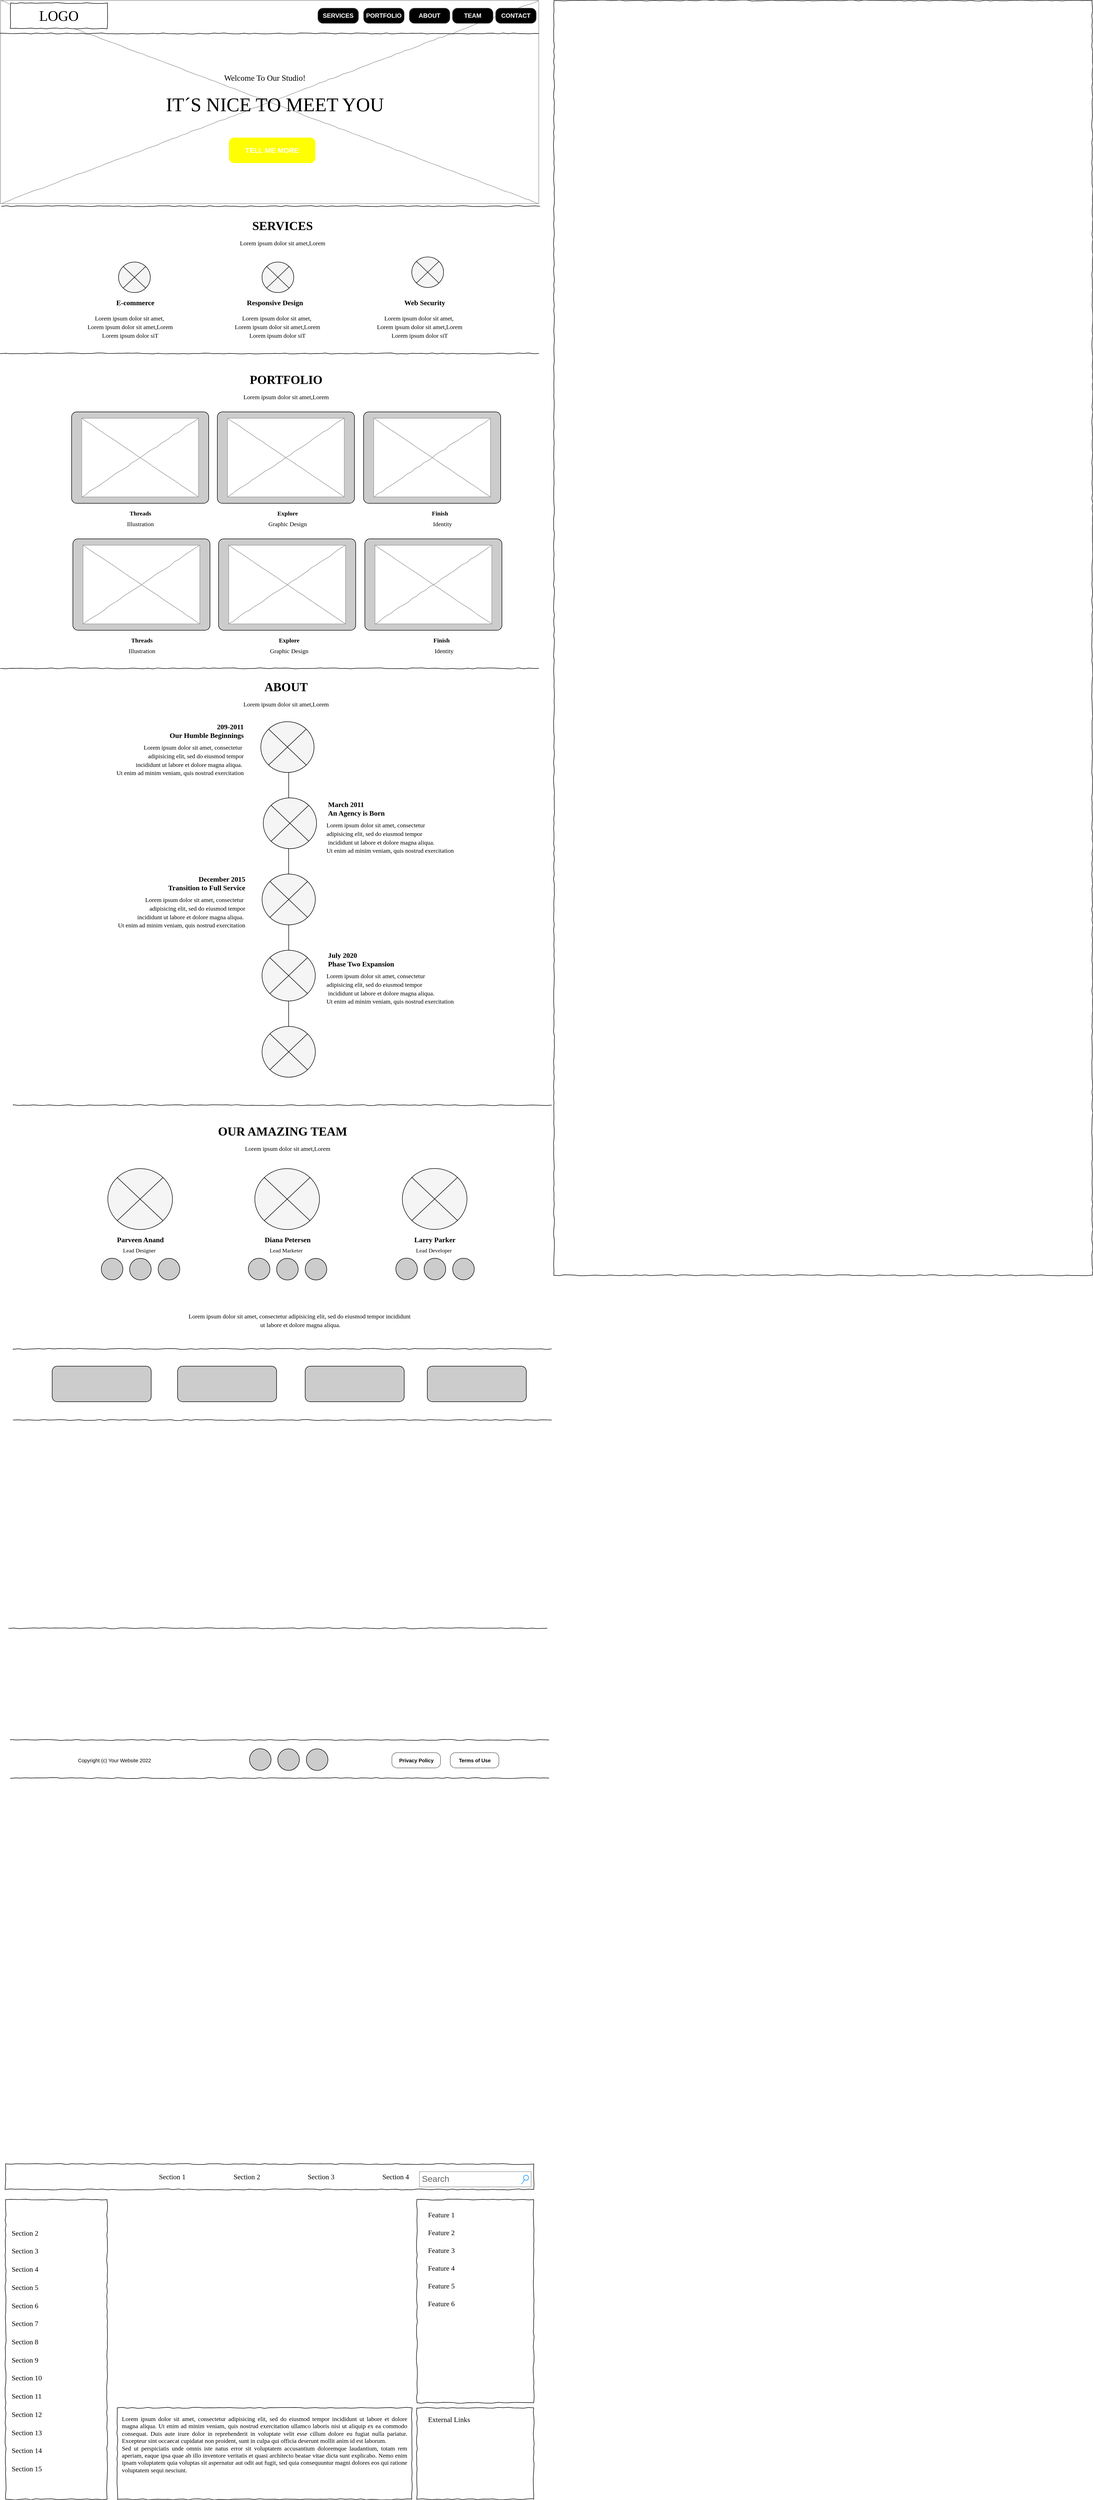 <mxfile version="20.5.1" type="github">
  <diagram name="Page-1" id="03018318-947c-dd8e-b7a3-06fadd420f32">
    <mxGraphModel dx="1422" dy="762" grid="1" gridSize="10" guides="1" tooltips="1" connect="1" arrows="1" fold="1" page="1" pageScale="1" pageWidth="1100" pageHeight="850" background="none" math="0" shadow="0">
      <root>
        <mxCell id="0" />
        <mxCell id="1" parent="0" />
        <mxCell id="GZVW_mrwKKOPV1Nri92c-111" value="" style="ellipse;whiteSpace=wrap;html=1;aspect=fixed;fillStyle=solid;strokeColor=#000000;strokeWidth=1;fontSize=11;fillColor=#CCCCCC;gradientColor=none;" vertex="1" parent="1">
          <mxGeometry x="508" y="2496.5" width="42.5" height="42.5" as="geometry" />
        </mxCell>
        <mxCell id="GZVW_mrwKKOPV1Nri92c-110" value="" style="ellipse;whiteSpace=wrap;html=1;aspect=fixed;fillStyle=solid;strokeColor=#000000;strokeWidth=1;fontSize=11;fillColor=#CCCCCC;gradientColor=none;" vertex="1" parent="1">
          <mxGeometry x="563.75" y="2496.75" width="42.5" height="42.5" as="geometry" />
        </mxCell>
        <mxCell id="GZVW_mrwKKOPV1Nri92c-109" value="" style="ellipse;whiteSpace=wrap;html=1;aspect=fixed;fillStyle=solid;strokeColor=#000000;strokeWidth=1;fontSize=11;fillColor=#CCCCCC;gradientColor=none;" vertex="1" parent="1">
          <mxGeometry x="620" y="2496.75" width="42.5" height="42.5" as="geometry" />
        </mxCell>
        <mxCell id="677b7b8949515195-1" value="" style="whiteSpace=wrap;html=1;rounded=0;shadow=0;labelBackgroundColor=none;strokeColor=#000000;strokeWidth=1;fillColor=none;fontFamily=Verdana;fontSize=7;fontColor=#000000;align=center;comic=1;" parent="1" vertex="1">
          <mxGeometry x="1110" y="20" width="1060" height="2510" as="geometry" />
        </mxCell>
        <mxCell id="GZVW_mrwKKOPV1Nri92c-58" value="" style="strokeWidth=1;shadow=0;dashed=0;align=center;html=1;shape=mxgraph.mockup.buttons.button;strokeColor=#000000;fontColor=#ffffff;mainText=;buttonStyle=round;fontSize=17;fontStyle=1;fillColor=#CCCCCC;whiteSpace=wrap;fillStyle=solid;" vertex="1" parent="1">
          <mxGeometry x="160" y="830" width="270" height="180" as="geometry" />
        </mxCell>
        <mxCell id="677b7b8949515195-16" value="" style="verticalLabelPosition=bottom;shadow=0;dashed=0;align=center;html=1;verticalAlign=top;strokeWidth=1;shape=mxgraph.mockup.graphics.simpleIcon;strokeColor=#999999;rounded=0;labelBackgroundColor=none;fontFamily=Verdana;fontSize=14;fontColor=#000000;comic=1;" parent="1" vertex="1">
          <mxGeometry x="20" y="20" width="1060" height="400" as="geometry" />
        </mxCell>
        <mxCell id="677b7b8949515195-2" value="LOGO" style="whiteSpace=wrap;html=1;rounded=0;shadow=0;labelBackgroundColor=none;strokeWidth=1;fontFamily=Verdana;fontSize=28;align=center;comic=1;" parent="1" vertex="1">
          <mxGeometry x="40" y="25" width="190" height="50" as="geometry" />
        </mxCell>
        <mxCell id="677b7b8949515195-3" value="Search" style="strokeWidth=1;shadow=0;dashed=0;align=center;html=1;shape=mxgraph.mockup.forms.searchBox;strokeColor=#999999;mainText=;strokeColor2=#008cff;fontColor=#666666;fontSize=17;align=left;spacingLeft=3;rounded=0;labelBackgroundColor=none;comic=1;" parent="1" vertex="1">
          <mxGeometry x="845" y="4295" width="220" height="30" as="geometry" />
        </mxCell>
        <mxCell id="677b7b8949515195-8" value="" style="whiteSpace=wrap;html=1;rounded=0;shadow=0;labelBackgroundColor=none;strokeWidth=1;fillColor=none;fontFamily=Verdana;fontSize=12;align=center;comic=1;" parent="1" vertex="1">
          <mxGeometry x="30" y="4350" width="200" height="590" as="geometry" />
        </mxCell>
        <mxCell id="677b7b8949515195-9" value="" style="line;strokeWidth=1;html=1;rounded=0;shadow=0;labelBackgroundColor=none;fillColor=none;fontFamily=Verdana;fontSize=14;fontColor=#000000;align=center;comic=1;" parent="1" vertex="1">
          <mxGeometry x="20" y="80" width="1060" height="10" as="geometry" />
        </mxCell>
        <mxCell id="677b7b8949515195-10" value="" style="whiteSpace=wrap;html=1;rounded=0;shadow=0;labelBackgroundColor=none;strokeWidth=1;fillColor=none;fontFamily=Verdana;fontSize=12;align=center;comic=1;" parent="1" vertex="1">
          <mxGeometry x="30" y="4280" width="1040" height="50" as="geometry" />
        </mxCell>
        <mxCell id="677b7b8949515195-11" value="Section 1" style="text;html=1;points=[];align=left;verticalAlign=top;spacingTop=-4;fontSize=14;fontFamily=Verdana" parent="1" vertex="1">
          <mxGeometry x="330" y="4295" width="60" height="20" as="geometry" />
        </mxCell>
        <mxCell id="677b7b8949515195-12" value="Section 2" style="text;html=1;points=[];align=left;verticalAlign=top;spacingTop=-4;fontSize=14;fontFamily=Verdana" parent="1" vertex="1">
          <mxGeometry x="477" y="4295" width="60" height="20" as="geometry" />
        </mxCell>
        <mxCell id="677b7b8949515195-13" value="Section 3" style="text;html=1;points=[];align=left;verticalAlign=top;spacingTop=-4;fontSize=14;fontFamily=Verdana" parent="1" vertex="1">
          <mxGeometry x="623" y="4295" width="60" height="20" as="geometry" />
        </mxCell>
        <mxCell id="677b7b8949515195-14" value="Section 4" style="text;html=1;points=[];align=left;verticalAlign=top;spacingTop=-4;fontSize=14;fontFamily=Verdana" parent="1" vertex="1">
          <mxGeometry x="770" y="4295" width="60" height="20" as="geometry" />
        </mxCell>
        <mxCell id="677b7b8949515195-15" value="&lt;div style=&quot;text-align: justify&quot;&gt;&lt;span&gt;Lorem ipsum dolor sit amet, consectetur adipisicing elit, sed do eiusmod tempor incididunt ut labore et dolore magna aliqua. Ut enim ad minim veniam, quis nostrud exercitation ullamco laboris nisi ut aliquip ex ea commodo consequat. Duis aute irure dolor in reprehenderit in voluptate velit esse cillum dolore eu fugiat nulla pariatur. Excepteur sint occaecat cupidatat non proident, sunt in culpa qui officia deserunt mollit anim id est laborum.&lt;/span&gt;&lt;/div&gt;&lt;div style=&quot;text-align: justify&quot;&gt;&lt;span&gt;Sed ut perspiciatis unde omnis iste natus error sit voluptatem accusantium doloremque laudantium, totam rem aperiam, eaque ipsa quae ab illo inventore veritatis et quasi architecto beatae vitae dicta sunt explicabo. Nemo enim ipsam voluptatem quia voluptas sit aspernatur aut odit aut fugit, sed quia consequuntur magni dolores eos qui ratione voluptatem sequi nesciunt.&amp;nbsp;&lt;/span&gt;&lt;/div&gt;" style="whiteSpace=wrap;html=1;rounded=0;shadow=0;labelBackgroundColor=none;strokeWidth=1;fillColor=none;fontFamily=Verdana;fontSize=12;align=center;verticalAlign=top;spacing=10;comic=1;" parent="1" vertex="1">
          <mxGeometry x="250" y="4760" width="580" height="180" as="geometry" />
        </mxCell>
        <mxCell id="677b7b8949515195-25" value="" style="whiteSpace=wrap;html=1;rounded=0;shadow=0;labelBackgroundColor=none;strokeWidth=1;fillColor=none;fontFamily=Verdana;fontSize=12;align=center;comic=1;" parent="1" vertex="1">
          <mxGeometry x="840" y="4350" width="230" height="400" as="geometry" />
        </mxCell>
        <mxCell id="677b7b8949515195-26" value="" style="whiteSpace=wrap;html=1;rounded=0;shadow=0;labelBackgroundColor=none;strokeWidth=1;fillColor=none;fontFamily=Verdana;fontSize=12;align=center;comic=1;" parent="1" vertex="1">
          <mxGeometry x="840" y="4760" width="230" height="180" as="geometry" />
        </mxCell>
        <mxCell id="677b7b8949515195-27" value="&lt;b&gt;&lt;font style=&quot;font-size: 24px;&quot;&gt;SERVICES&lt;/font&gt;&lt;/b&gt;" style="text;html=1;points=[];align=center;verticalAlign=top;spacingTop=-4;fontSize=14;fontFamily=Verdana" parent="1" vertex="1">
          <mxGeometry x="490" y="447" width="170" height="30" as="geometry" />
        </mxCell>
        <mxCell id="677b7b8949515195-28" value="Section 2" style="text;html=1;points=[];align=left;verticalAlign=top;spacingTop=-4;fontSize=14;fontFamily=Verdana" parent="1" vertex="1">
          <mxGeometry x="40" y="4406" width="170" height="20" as="geometry" />
        </mxCell>
        <mxCell id="677b7b8949515195-29" value="Section 3" style="text;html=1;points=[];align=left;verticalAlign=top;spacingTop=-4;fontSize=14;fontFamily=Verdana" parent="1" vertex="1">
          <mxGeometry x="40" y="4441" width="170" height="20" as="geometry" />
        </mxCell>
        <mxCell id="677b7b8949515195-30" value="Section 4" style="text;html=1;points=[];align=left;verticalAlign=top;spacingTop=-4;fontSize=14;fontFamily=Verdana" parent="1" vertex="1">
          <mxGeometry x="40" y="4477" width="170" height="20" as="geometry" />
        </mxCell>
        <mxCell id="677b7b8949515195-31" value="Section 7" style="text;html=1;points=[];align=left;verticalAlign=top;spacingTop=-4;fontSize=14;fontFamily=Verdana" parent="1" vertex="1">
          <mxGeometry x="40" y="4584" width="170" height="20" as="geometry" />
        </mxCell>
        <mxCell id="677b7b8949515195-32" value="Section 8" style="text;html=1;points=[];align=left;verticalAlign=top;spacingTop=-4;fontSize=14;fontFamily=Verdana" parent="1" vertex="1">
          <mxGeometry x="40" y="4620" width="170" height="20" as="geometry" />
        </mxCell>
        <mxCell id="677b7b8949515195-33" value="Section 9" style="text;html=1;points=[];align=left;verticalAlign=top;spacingTop=-4;fontSize=14;fontFamily=Verdana" parent="1" vertex="1">
          <mxGeometry x="40" y="4656" width="170" height="20" as="geometry" />
        </mxCell>
        <mxCell id="677b7b8949515195-34" value="Section 10" style="text;html=1;points=[];align=left;verticalAlign=top;spacingTop=-4;fontSize=14;fontFamily=Verdana" parent="1" vertex="1">
          <mxGeometry x="40" y="4691" width="170" height="20" as="geometry" />
        </mxCell>
        <mxCell id="677b7b8949515195-35" value="Section 11" style="text;html=1;points=[];align=left;verticalAlign=top;spacingTop=-4;fontSize=14;fontFamily=Verdana" parent="1" vertex="1">
          <mxGeometry x="40" y="4727" width="170" height="20" as="geometry" />
        </mxCell>
        <mxCell id="677b7b8949515195-36" value="Section 12" style="text;html=1;points=[];align=left;verticalAlign=top;spacingTop=-4;fontSize=14;fontFamily=Verdana" parent="1" vertex="1">
          <mxGeometry x="40" y="4763" width="170" height="20" as="geometry" />
        </mxCell>
        <mxCell id="677b7b8949515195-37" value="Section 13" style="text;html=1;points=[];align=left;verticalAlign=top;spacingTop=-4;fontSize=14;fontFamily=Verdana" parent="1" vertex="1">
          <mxGeometry x="40" y="4799" width="170" height="20" as="geometry" />
        </mxCell>
        <mxCell id="677b7b8949515195-38" value="Section 14" style="text;html=1;points=[];align=left;verticalAlign=top;spacingTop=-4;fontSize=14;fontFamily=Verdana" parent="1" vertex="1">
          <mxGeometry x="40" y="4834" width="170" height="20" as="geometry" />
        </mxCell>
        <mxCell id="677b7b8949515195-39" value="Section 5" style="text;html=1;points=[];align=left;verticalAlign=top;spacingTop=-4;fontSize=14;fontFamily=Verdana" parent="1" vertex="1">
          <mxGeometry x="40" y="4513" width="170" height="20" as="geometry" />
        </mxCell>
        <mxCell id="677b7b8949515195-40" value="Section 6" style="text;html=1;points=[];align=left;verticalAlign=top;spacingTop=-4;fontSize=14;fontFamily=Verdana" parent="1" vertex="1">
          <mxGeometry x="40" y="4549" width="170" height="20" as="geometry" />
        </mxCell>
        <mxCell id="677b7b8949515195-41" value="Section 15" style="text;html=1;points=[];align=left;verticalAlign=top;spacingTop=-4;fontSize=14;fontFamily=Verdana" parent="1" vertex="1">
          <mxGeometry x="40" y="4870" width="170" height="20" as="geometry" />
        </mxCell>
        <mxCell id="677b7b8949515195-42" value="External Links" style="text;html=1;points=[];align=left;verticalAlign=top;spacingTop=-4;fontSize=14;fontFamily=Verdana" parent="1" vertex="1">
          <mxGeometry x="860" y="4773" width="170" height="20" as="geometry" />
        </mxCell>
        <mxCell id="677b7b8949515195-44" value="Feature 1" style="text;html=1;points=[];align=left;verticalAlign=top;spacingTop=-4;fontSize=14;fontFamily=Verdana" parent="1" vertex="1">
          <mxGeometry x="860" y="4370" width="170" height="20" as="geometry" />
        </mxCell>
        <mxCell id="677b7b8949515195-45" value="Feature 2" style="text;html=1;points=[];align=left;verticalAlign=top;spacingTop=-4;fontSize=14;fontFamily=Verdana" parent="1" vertex="1">
          <mxGeometry x="860" y="4405" width="170" height="20" as="geometry" />
        </mxCell>
        <mxCell id="677b7b8949515195-46" value="Feature 3" style="text;html=1;points=[];align=left;verticalAlign=top;spacingTop=-4;fontSize=14;fontFamily=Verdana" parent="1" vertex="1">
          <mxGeometry x="860" y="4440" width="170" height="20" as="geometry" />
        </mxCell>
        <mxCell id="677b7b8949515195-47" value="Feature 4" style="text;html=1;points=[];align=left;verticalAlign=top;spacingTop=-4;fontSize=14;fontFamily=Verdana" parent="1" vertex="1">
          <mxGeometry x="860" y="4475" width="170" height="20" as="geometry" />
        </mxCell>
        <mxCell id="677b7b8949515195-48" value="Feature 5" style="text;html=1;points=[];align=left;verticalAlign=top;spacingTop=-4;fontSize=14;fontFamily=Verdana" parent="1" vertex="1">
          <mxGeometry x="860" y="4510" width="170" height="20" as="geometry" />
        </mxCell>
        <mxCell id="677b7b8949515195-49" value="Feature 6" style="text;html=1;points=[];align=left;verticalAlign=top;spacingTop=-4;fontSize=14;fontFamily=Verdana" parent="1" vertex="1">
          <mxGeometry x="860" y="4545" width="170" height="20" as="geometry" />
        </mxCell>
        <mxCell id="GZVW_mrwKKOPV1Nri92c-2" value="Welcome To Our Studio!" style="text;html=1;points=[];align=center;verticalAlign=top;spacingTop=-4;fontSize=16;fontFamily=Verdana" vertex="1" parent="1">
          <mxGeometry x="450" y="160" width="180" height="20" as="geometry" />
        </mxCell>
        <mxCell id="GZVW_mrwKKOPV1Nri92c-3" value="IT´S NICE TO MEET YOU" style="text;html=1;points=[];align=center;verticalAlign=top;spacingTop=-4;fontSize=38;fontFamily=Verdana" vertex="1" parent="1">
          <mxGeometry x="315" y="200" width="490" height="50" as="geometry" />
        </mxCell>
        <mxCell id="GZVW_mrwKKOPV1Nri92c-7" value="&lt;span style=&quot;font-size: 12px; text-align: justify;&quot;&gt;Lorem ipsum dolor sit amet,&lt;/span&gt;&lt;span style=&quot;font-size: 12px; text-align: justify;&quot;&gt;Lorem&lt;/span&gt;" style="text;html=1;points=[];align=center;verticalAlign=top;spacingTop=-4;fontSize=14;fontFamily=Verdana" vertex="1" parent="1">
          <mxGeometry x="460" y="487" width="230" height="20" as="geometry" />
        </mxCell>
        <mxCell id="GZVW_mrwKKOPV1Nri92c-8" value="&lt;span style=&quot;font-size: 12px; text-align: justify;&quot;&gt;Lorem ipsum dolor sit amet,&amp;nbsp;&lt;br&gt;&lt;/span&gt;&lt;span style=&quot;font-size: 12px; text-align: justify;&quot;&gt;Lorem ipsum dolor sit amet,&lt;/span&gt;&lt;span style=&quot;font-size: 12px; text-align: justify;&quot;&gt;Lorem&lt;br&gt;&lt;/span&gt;&lt;span style=&quot;font-size: 12px; text-align: justify;&quot;&gt;Lorem ipsum dolor siT&lt;/span&gt;" style="text;html=1;points=[];align=center;verticalAlign=top;spacingTop=-4;fontSize=14;fontFamily=Verdana" vertex="1" parent="1">
          <mxGeometry x="160" y="635" width="230" height="60" as="geometry" />
        </mxCell>
        <mxCell id="GZVW_mrwKKOPV1Nri92c-9" value="&lt;span style=&quot;font-size: 12px; text-align: justify;&quot;&gt;Lorem ipsum dolor sit amet,&amp;nbsp;&lt;br&gt;&lt;/span&gt;&lt;span style=&quot;font-size: 12px; text-align: justify;&quot;&gt;Lorem ipsum dolor sit amet,&lt;/span&gt;&lt;span style=&quot;font-size: 12px; text-align: justify;&quot;&gt;Lorem&lt;br&gt;&lt;/span&gt;&lt;span style=&quot;font-size: 12px; text-align: justify;&quot;&gt;Lorem ipsum dolor siT&lt;/span&gt;" style="text;html=1;points=[];align=center;verticalAlign=top;spacingTop=-4;fontSize=14;fontFamily=Verdana" vertex="1" parent="1">
          <mxGeometry x="450" y="635" width="230" height="60" as="geometry" />
        </mxCell>
        <mxCell id="GZVW_mrwKKOPV1Nri92c-10" value="&lt;span style=&quot;font-size: 12px; text-align: justify;&quot;&gt;Lorem ipsum dolor sit amet,&amp;nbsp;&lt;br&gt;&lt;/span&gt;&lt;span style=&quot;font-size: 12px; text-align: justify;&quot;&gt;Lorem ipsum dolor sit amet,&lt;/span&gt;&lt;span style=&quot;font-size: 12px; text-align: justify;&quot;&gt;Lorem&lt;br&gt;&lt;/span&gt;&lt;span style=&quot;font-size: 12px; text-align: justify;&quot;&gt;Lorem ipsum dolor siT&lt;/span&gt;" style="text;html=1;points=[];align=center;verticalAlign=top;spacingTop=-4;fontSize=14;fontFamily=Verdana" vertex="1" parent="1">
          <mxGeometry x="730" y="635" width="230" height="60" as="geometry" />
        </mxCell>
        <mxCell id="GZVW_mrwKKOPV1Nri92c-11" value="&lt;b&gt;E-commerce&lt;/b&gt;" style="text;html=1;points=[];align=center;verticalAlign=top;spacingTop=-4;fontSize=14;fontFamily=Verdana" vertex="1" parent="1">
          <mxGeometry x="200" y="605" width="170" height="20" as="geometry" />
        </mxCell>
        <mxCell id="GZVW_mrwKKOPV1Nri92c-12" value="&lt;b&gt;Responsive Design&lt;/b&gt;" style="text;html=1;points=[];align=center;verticalAlign=top;spacingTop=-4;fontSize=14;fontFamily=Verdana" vertex="1" parent="1">
          <mxGeometry x="475" y="605" width="170" height="20" as="geometry" />
        </mxCell>
        <mxCell id="GZVW_mrwKKOPV1Nri92c-13" value="&lt;b&gt;Web Security&lt;/b&gt;" style="text;html=1;points=[];align=center;verticalAlign=top;spacingTop=-4;fontSize=14;fontFamily=Verdana" vertex="1" parent="1">
          <mxGeometry x="770" y="605" width="170" height="20" as="geometry" />
        </mxCell>
        <mxCell id="GZVW_mrwKKOPV1Nri92c-18" value="&lt;b&gt;&lt;font style=&quot;font-size: 24px;&quot;&gt;PORTFOLIO&lt;/font&gt;&lt;/b&gt;" style="text;html=1;points=[];align=center;verticalAlign=top;spacingTop=-4;fontSize=14;fontFamily=Verdana" vertex="1" parent="1">
          <mxGeometry x="497" y="750" width="170" height="30" as="geometry" />
        </mxCell>
        <mxCell id="GZVW_mrwKKOPV1Nri92c-19" value="&lt;span style=&quot;font-size: 12px; text-align: justify;&quot;&gt;Lorem ipsum dolor sit amet,&lt;/span&gt;&lt;span style=&quot;font-size: 12px; text-align: justify;&quot;&gt;Lorem&lt;/span&gt;" style="text;html=1;points=[];align=center;verticalAlign=top;spacingTop=-4;fontSize=14;fontFamily=Verdana" vertex="1" parent="1">
          <mxGeometry x="467" y="790" width="230" height="20" as="geometry" />
        </mxCell>
        <mxCell id="GZVW_mrwKKOPV1Nri92c-21" value="" style="verticalLabelPosition=bottom;shadow=0;dashed=0;align=center;html=1;verticalAlign=top;strokeWidth=1;shape=mxgraph.mockup.graphics.simpleIcon;strokeColor=#999999;rounded=0;labelBackgroundColor=none;fontFamily=Verdana;fontSize=14;fontColor=#000000;comic=1;" vertex="1" parent="1">
          <mxGeometry x="180" y="842.5" width="230" height="155" as="geometry" />
        </mxCell>
        <mxCell id="GZVW_mrwKKOPV1Nri92c-26" value="&lt;b&gt;Threads&lt;/b&gt;" style="text;html=1;points=[];align=center;verticalAlign=top;spacingTop=-4;fontSize=12;fontFamily=Verdana" vertex="1" parent="1">
          <mxGeometry x="210" y="1020" width="170" height="20" as="geometry" />
        </mxCell>
        <mxCell id="GZVW_mrwKKOPV1Nri92c-27" value="&lt;div style=&quot;text-align: justify;&quot;&gt;&lt;span style=&quot;background-color: initial; font-size: 12px;&quot;&gt;Illustration&lt;/span&gt;&lt;/div&gt;" style="text;html=1;points=[];align=center;verticalAlign=top;spacingTop=-4;fontSize=14;fontFamily=Verdana" vertex="1" parent="1">
          <mxGeometry x="245" y="1040" width="100" height="20" as="geometry" />
        </mxCell>
        <mxCell id="GZVW_mrwKKOPV1Nri92c-28" value="&lt;b&gt;Explore&lt;/b&gt;" style="text;html=1;points=[];align=center;verticalAlign=top;spacingTop=-4;fontSize=12;fontFamily=Verdana" vertex="1" parent="1">
          <mxGeometry x="500" y="1020" width="170" height="20" as="geometry" />
        </mxCell>
        <mxCell id="GZVW_mrwKKOPV1Nri92c-29" value="&lt;div style=&quot;text-align: justify;&quot;&gt;&lt;span style=&quot;background-color: initial; font-size: 12px;&quot;&gt;Graphic Design&lt;/span&gt;&lt;/div&gt;" style="text;html=1;points=[];align=center;verticalAlign=top;spacingTop=-4;fontSize=14;fontFamily=Verdana" vertex="1" parent="1">
          <mxGeometry x="535" y="1040" width="100" height="20" as="geometry" />
        </mxCell>
        <mxCell id="GZVW_mrwKKOPV1Nri92c-30" value="&lt;b&gt;Finish&lt;/b&gt;" style="text;html=1;points=[];align=center;verticalAlign=top;spacingTop=-4;fontSize=12;fontFamily=Verdana" vertex="1" parent="1">
          <mxGeometry x="800" y="1020" width="170" height="20" as="geometry" />
        </mxCell>
        <mxCell id="GZVW_mrwKKOPV1Nri92c-31" value="&lt;div style=&quot;text-align: justify;&quot;&gt;&lt;span style=&quot;background-color: initial; font-size: 12px;&quot;&gt;Identity&lt;/span&gt;&lt;/div&gt;" style="text;html=1;points=[];align=center;verticalAlign=top;spacingTop=-4;fontSize=14;fontFamily=Verdana" vertex="1" parent="1">
          <mxGeometry x="840" y="1040" width="100" height="20" as="geometry" />
        </mxCell>
        <mxCell id="GZVW_mrwKKOPV1Nri92c-39" value="" style="shape=sumEllipse;perimeter=ellipsePerimeter;whiteSpace=wrap;html=1;backgroundOutline=1;fillStyle=solid;fontSize=12;fillColor=#F5F5F5;gradientColor=none;" vertex="1" parent="1">
          <mxGeometry x="535" y="535" width="62.5" height="60" as="geometry" />
        </mxCell>
        <mxCell id="GZVW_mrwKKOPV1Nri92c-40" value="" style="shape=sumEllipse;perimeter=ellipsePerimeter;whiteSpace=wrap;html=1;backgroundOutline=1;fillStyle=solid;fontSize=12;fillColor=#F5F5F5;gradientColor=none;" vertex="1" parent="1">
          <mxGeometry x="830" y="525" width="62.5" height="60" as="geometry" />
        </mxCell>
        <mxCell id="GZVW_mrwKKOPV1Nri92c-41" value="" style="shape=sumEllipse;perimeter=ellipsePerimeter;whiteSpace=wrap;html=1;backgroundOutline=1;fillStyle=solid;fontSize=12;fillColor=#F5F5F5;gradientColor=none;" vertex="1" parent="1">
          <mxGeometry x="252.5" y="535" width="62.5" height="60" as="geometry" />
        </mxCell>
        <mxCell id="GZVW_mrwKKOPV1Nri92c-49" value="SERVICES" style="strokeWidth=1;shadow=0;dashed=0;align=center;html=1;shape=mxgraph.mockup.buttons.button;strokeColor=#666666;fontColor=#ffffff;mainText=;buttonStyle=round;fontSize=12;fontStyle=1;fillColor=#000000;whiteSpace=wrap;fillStyle=solid;" vertex="1" parent="1">
          <mxGeometry x="645" y="35" width="80" height="30" as="geometry" />
        </mxCell>
        <mxCell id="GZVW_mrwKKOPV1Nri92c-50" value="PORTFOLIO" style="strokeWidth=1;shadow=0;dashed=0;align=center;html=1;shape=mxgraph.mockup.buttons.button;strokeColor=#666666;fontColor=#ffffff;mainText=;buttonStyle=round;fontSize=12;fontStyle=1;fillColor=#000000;whiteSpace=wrap;fillStyle=solid;" vertex="1" parent="1">
          <mxGeometry x="735" y="35" width="80" height="30" as="geometry" />
        </mxCell>
        <mxCell id="GZVW_mrwKKOPV1Nri92c-51" value="ABOUT&lt;span style=&quot;color: rgba(0, 0, 0, 0); font-family: monospace; font-size: 0px; font-weight: 400; text-align: start;&quot;&gt;%3CmxGraphModel%3E%3Croot%3E%3CmxCell%20id%3D%220%22%2F%3E%3CmxCell%20id%3D%221%22%20parent%3D%220%22%2F%3E%3CmxCell%20id%3D%222%22%20value%3D%22SERVICES%22%20style%3D%22strokeWidth%3D1%3Bshadow%3D0%3Bdashed%3D0%3Balign%3Dcenter%3Bhtml%3D1%3Bshape%3Dmxgraph.mockup.buttons.button%3BstrokeColor%3D%23666666%3BfontColor%3D%23ffffff%3BmainText%3D%3BbuttonStyle%3Dround%3BfontSize%3D12%3BfontStyle%3D1%3BfillColor%3D%23000000%3BwhiteSpace%3Dwrap%3BfillStyle%3Dsolid%3B%22%20vertex%3D%221%22%20parent%3D%221%22%3E%3CmxGeometry%20x%3D%22710%22%20y%3D%2290%22%20width%3D%2280%22%20height%3D%2230%22%20as%3D%22geometry%22%2F%3E%3C%2FmxCell%3E%3C%2Froot%3E%3C%2FmxGraphModel%3E&lt;/span&gt;" style="strokeWidth=1;shadow=0;dashed=0;align=center;html=1;shape=mxgraph.mockup.buttons.button;strokeColor=#666666;fontColor=#ffffff;mainText=;buttonStyle=round;fontSize=12;fontStyle=1;fillColor=#000000;whiteSpace=wrap;fillStyle=solid;" vertex="1" parent="1">
          <mxGeometry x="825" y="35" width="80" height="30" as="geometry" />
        </mxCell>
        <mxCell id="GZVW_mrwKKOPV1Nri92c-52" value="TEAM" style="strokeWidth=1;shadow=0;dashed=0;align=center;html=1;shape=mxgraph.mockup.buttons.button;strokeColor=#666666;fontColor=#ffffff;mainText=;buttonStyle=round;fontSize=12;fontStyle=1;fillColor=#000000;whiteSpace=wrap;fillStyle=solid;" vertex="1" parent="1">
          <mxGeometry x="910" y="35" width="80" height="30" as="geometry" />
        </mxCell>
        <mxCell id="GZVW_mrwKKOPV1Nri92c-53" value="CONTACT" style="strokeWidth=1;shadow=0;dashed=0;align=center;html=1;shape=mxgraph.mockup.buttons.button;strokeColor=#666666;fontColor=#ffffff;mainText=;buttonStyle=round;fontSize=12;fontStyle=1;fillColor=#000000;whiteSpace=wrap;fillStyle=solid;" vertex="1" parent="1">
          <mxGeometry x="995" y="35" width="80" height="30" as="geometry" />
        </mxCell>
        <mxCell id="GZVW_mrwKKOPV1Nri92c-54" value="TELL ME MORE" style="strokeWidth=1;shadow=0;dashed=0;align=center;html=1;shape=mxgraph.mockup.buttons.button;strokeColor=none;fontColor=#ffffff;mainText=;buttonStyle=round;fontSize=14;fontStyle=1;fillColor=#FFFF00;whiteSpace=wrap;fillStyle=solid;" vertex="1" parent="1">
          <mxGeometry x="470" y="290" width="170" height="50" as="geometry" />
        </mxCell>
        <mxCell id="GZVW_mrwKKOPV1Nri92c-60" value="" style="strokeWidth=1;shadow=0;dashed=0;align=center;html=1;shape=mxgraph.mockup.buttons.button;strokeColor=#000000;fontColor=#ffffff;mainText=;buttonStyle=round;fontSize=17;fontStyle=1;fillColor=#CCCCCC;whiteSpace=wrap;fillStyle=solid;" vertex="1" parent="1">
          <mxGeometry x="447" y="830" width="270" height="180" as="geometry" />
        </mxCell>
        <mxCell id="GZVW_mrwKKOPV1Nri92c-61" value="" style="verticalLabelPosition=bottom;shadow=0;dashed=0;align=center;html=1;verticalAlign=top;strokeWidth=1;shape=mxgraph.mockup.graphics.simpleIcon;strokeColor=#999999;rounded=0;labelBackgroundColor=none;fontFamily=Verdana;fontSize=14;fontColor=#000000;comic=1;" vertex="1" parent="1">
          <mxGeometry x="467" y="842.5" width="230" height="155" as="geometry" />
        </mxCell>
        <mxCell id="GZVW_mrwKKOPV1Nri92c-62" value="" style="strokeWidth=1;shadow=0;dashed=0;align=center;html=1;shape=mxgraph.mockup.buttons.button;strokeColor=#000000;fontColor=#ffffff;mainText=;buttonStyle=round;fontSize=17;fontStyle=1;fillColor=#CCCCCC;whiteSpace=wrap;fillStyle=solid;" vertex="1" parent="1">
          <mxGeometry x="735" y="830" width="270" height="180" as="geometry" />
        </mxCell>
        <mxCell id="GZVW_mrwKKOPV1Nri92c-63" value="" style="verticalLabelPosition=bottom;shadow=0;dashed=0;align=center;html=1;verticalAlign=top;strokeWidth=1;shape=mxgraph.mockup.graphics.simpleIcon;strokeColor=#999999;rounded=0;labelBackgroundColor=none;fontFamily=Verdana;fontSize=14;fontColor=#000000;comic=1;" vertex="1" parent="1">
          <mxGeometry x="755" y="842.5" width="230" height="155" as="geometry" />
        </mxCell>
        <mxCell id="GZVW_mrwKKOPV1Nri92c-64" value="" style="strokeWidth=1;shadow=0;dashed=0;align=center;html=1;shape=mxgraph.mockup.buttons.button;strokeColor=#000000;fontColor=#ffffff;mainText=;buttonStyle=round;fontSize=17;fontStyle=1;fillColor=#CCCCCC;whiteSpace=wrap;fillStyle=solid;" vertex="1" parent="1">
          <mxGeometry x="162.5" y="1080" width="270" height="180" as="geometry" />
        </mxCell>
        <mxCell id="GZVW_mrwKKOPV1Nri92c-65" value="" style="verticalLabelPosition=bottom;shadow=0;dashed=0;align=center;html=1;verticalAlign=top;strokeWidth=1;shape=mxgraph.mockup.graphics.simpleIcon;strokeColor=#999999;rounded=0;labelBackgroundColor=none;fontFamily=Verdana;fontSize=14;fontColor=#000000;comic=1;" vertex="1" parent="1">
          <mxGeometry x="182.5" y="1092.5" width="230" height="155" as="geometry" />
        </mxCell>
        <mxCell id="GZVW_mrwKKOPV1Nri92c-66" value="&lt;b&gt;Threads&lt;/b&gt;" style="text;html=1;points=[];align=center;verticalAlign=top;spacingTop=-4;fontSize=12;fontFamily=Verdana" vertex="1" parent="1">
          <mxGeometry x="212.5" y="1270" width="170" height="20" as="geometry" />
        </mxCell>
        <mxCell id="GZVW_mrwKKOPV1Nri92c-67" value="&lt;div style=&quot;text-align: justify;&quot;&gt;&lt;span style=&quot;background-color: initial; font-size: 12px;&quot;&gt;Illustration&lt;/span&gt;&lt;/div&gt;" style="text;html=1;points=[];align=center;verticalAlign=top;spacingTop=-4;fontSize=14;fontFamily=Verdana" vertex="1" parent="1">
          <mxGeometry x="247.5" y="1290" width="100" height="20" as="geometry" />
        </mxCell>
        <mxCell id="GZVW_mrwKKOPV1Nri92c-68" value="&lt;b&gt;Explore&lt;/b&gt;" style="text;html=1;points=[];align=center;verticalAlign=top;spacingTop=-4;fontSize=12;fontFamily=Verdana" vertex="1" parent="1">
          <mxGeometry x="502.5" y="1270" width="170" height="20" as="geometry" />
        </mxCell>
        <mxCell id="GZVW_mrwKKOPV1Nri92c-69" value="&lt;div style=&quot;text-align: justify;&quot;&gt;&lt;span style=&quot;background-color: initial; font-size: 12px;&quot;&gt;Graphic Design&lt;/span&gt;&lt;/div&gt;" style="text;html=1;points=[];align=center;verticalAlign=top;spacingTop=-4;fontSize=14;fontFamily=Verdana" vertex="1" parent="1">
          <mxGeometry x="537.5" y="1290" width="100" height="20" as="geometry" />
        </mxCell>
        <mxCell id="GZVW_mrwKKOPV1Nri92c-70" value="&lt;b&gt;Finish&lt;/b&gt;" style="text;html=1;points=[];align=center;verticalAlign=top;spacingTop=-4;fontSize=12;fontFamily=Verdana" vertex="1" parent="1">
          <mxGeometry x="802.5" y="1270" width="170" height="20" as="geometry" />
        </mxCell>
        <mxCell id="GZVW_mrwKKOPV1Nri92c-71" value="&lt;div style=&quot;text-align: justify;&quot;&gt;&lt;span style=&quot;background-color: initial; font-size: 12px;&quot;&gt;Identity&lt;/span&gt;&lt;/div&gt;" style="text;html=1;points=[];align=center;verticalAlign=top;spacingTop=-4;fontSize=14;fontFamily=Verdana" vertex="1" parent="1">
          <mxGeometry x="842.5" y="1290" width="100" height="20" as="geometry" />
        </mxCell>
        <mxCell id="GZVW_mrwKKOPV1Nri92c-72" value="" style="strokeWidth=1;shadow=0;dashed=0;align=center;html=1;shape=mxgraph.mockup.buttons.button;strokeColor=#000000;fontColor=#ffffff;mainText=;buttonStyle=round;fontSize=17;fontStyle=1;fillColor=#CCCCCC;whiteSpace=wrap;fillStyle=solid;" vertex="1" parent="1">
          <mxGeometry x="449.5" y="1080" width="270" height="180" as="geometry" />
        </mxCell>
        <mxCell id="GZVW_mrwKKOPV1Nri92c-73" value="" style="verticalLabelPosition=bottom;shadow=0;dashed=0;align=center;html=1;verticalAlign=top;strokeWidth=1;shape=mxgraph.mockup.graphics.simpleIcon;strokeColor=#999999;rounded=0;labelBackgroundColor=none;fontFamily=Verdana;fontSize=14;fontColor=#000000;comic=1;" vertex="1" parent="1">
          <mxGeometry x="469.5" y="1092.5" width="230" height="155" as="geometry" />
        </mxCell>
        <mxCell id="GZVW_mrwKKOPV1Nri92c-74" value="" style="strokeWidth=1;shadow=0;dashed=0;align=center;html=1;shape=mxgraph.mockup.buttons.button;strokeColor=#000000;fontColor=#ffffff;mainText=;buttonStyle=round;fontSize=17;fontStyle=1;fillColor=#CCCCCC;whiteSpace=wrap;fillStyle=solid;" vertex="1" parent="1">
          <mxGeometry x="737.5" y="1080" width="270" height="180" as="geometry" />
        </mxCell>
        <mxCell id="GZVW_mrwKKOPV1Nri92c-75" value="" style="verticalLabelPosition=bottom;shadow=0;dashed=0;align=center;html=1;verticalAlign=top;strokeWidth=1;shape=mxgraph.mockup.graphics.simpleIcon;strokeColor=#999999;rounded=0;labelBackgroundColor=none;fontFamily=Verdana;fontSize=14;fontColor=#000000;comic=1;" vertex="1" parent="1">
          <mxGeometry x="757.5" y="1092.5" width="230" height="155" as="geometry" />
        </mxCell>
        <mxCell id="GZVW_mrwKKOPV1Nri92c-76" value="" style="line;strokeWidth=1;html=1;rounded=0;shadow=0;labelBackgroundColor=none;fillColor=none;fontFamily=Verdana;fontSize=14;fontColor=#000000;align=center;comic=1;" vertex="1" parent="1">
          <mxGeometry x="20" y="710" width="1060" height="10" as="geometry" />
        </mxCell>
        <mxCell id="GZVW_mrwKKOPV1Nri92c-77" value="" style="line;strokeWidth=1;html=1;rounded=0;shadow=0;labelBackgroundColor=none;fillColor=none;fontFamily=Verdana;fontSize=14;fontColor=#000000;align=center;comic=1;" vertex="1" parent="1">
          <mxGeometry x="20" y="1330" width="1060" height="10" as="geometry" />
        </mxCell>
        <mxCell id="GZVW_mrwKKOPV1Nri92c-78" value="&lt;b&gt;&lt;font style=&quot;font-size: 24px;&quot;&gt;ABOUT&lt;/font&gt;&lt;/b&gt;" style="text;html=1;points=[];align=center;verticalAlign=top;spacingTop=-4;fontSize=14;fontFamily=Verdana" vertex="1" parent="1">
          <mxGeometry x="497" y="1355" width="170" height="30" as="geometry" />
        </mxCell>
        <mxCell id="GZVW_mrwKKOPV1Nri92c-79" value="&lt;span style=&quot;font-size: 12px; text-align: justify;&quot;&gt;Lorem ipsum dolor sit amet,&lt;/span&gt;&lt;span style=&quot;font-size: 12px; text-align: justify;&quot;&gt;Lorem&lt;/span&gt;" style="text;html=1;points=[];align=center;verticalAlign=top;spacingTop=-4;fontSize=14;fontFamily=Verdana" vertex="1" parent="1">
          <mxGeometry x="467" y="1395" width="230" height="20" as="geometry" />
        </mxCell>
        <mxCell id="GZVW_mrwKKOPV1Nri92c-80" value="&lt;b style=&quot;font-size: 14px;&quot;&gt;209-2011&lt;br style=&quot;font-size: 14px;&quot;&gt;Our Humble Beginnings&lt;br style=&quot;font-size: 14px;&quot;&gt;&lt;/b&gt;" style="text;html=1;points=[];align=right;verticalAlign=top;spacingTop=-4;fontSize=14;fontFamily=Verdana" vertex="1" parent="1">
          <mxGeometry x="297.5" y="1440" width="202.5" height="40" as="geometry" />
        </mxCell>
        <mxCell id="GZVW_mrwKKOPV1Nri92c-81" value="&lt;div style=&quot;&quot;&gt;&lt;span style=&quot;font-size: 12px; text-align: justify;&quot;&gt;Lorem ipsum dolor sit amet, consectetur&amp;nbsp;&lt;/span&gt;&lt;/div&gt;&lt;div style=&quot;&quot;&gt;&lt;span style=&quot;font-size: 12px; text-align: justify;&quot;&gt;adipisicing elit,&amp;nbsp;&lt;/span&gt;&lt;span style=&quot;font-size: 12px; text-align: justify; background-color: initial;&quot;&gt;sed do eiusmod tempor&lt;/span&gt;&lt;/div&gt;&lt;div style=&quot;&quot;&gt;&lt;span style=&quot;font-size: 12px; text-align: justify;&quot;&gt;&amp;nbsp;incididunt ut labore et dolore magna aliqua.&amp;nbsp;&lt;/span&gt;&lt;/div&gt;&lt;div style=&quot;&quot;&gt;&lt;span style=&quot;font-size: 12px; text-align: justify;&quot;&gt;Ut enim ad minim veniam, quis nostrud exercitation&lt;/span&gt;&lt;br&gt;&lt;/div&gt;" style="text;html=1;points=[];align=right;verticalAlign=top;spacingTop=-4;fontSize=14;fontFamily=Verdana" vertex="1" parent="1">
          <mxGeometry x="180" y="1480" width="320" height="67" as="geometry" />
        </mxCell>
        <mxCell id="GZVW_mrwKKOPV1Nri92c-82" value="" style="shape=sumEllipse;perimeter=ellipsePerimeter;whiteSpace=wrap;html=1;backgroundOutline=1;fillStyle=solid;fontSize=12;fillColor=#F5F5F5;gradientColor=none;" vertex="1" parent="1">
          <mxGeometry x="532.63" y="1440" width="104.87" height="100" as="geometry" />
        </mxCell>
        <mxCell id="GZVW_mrwKKOPV1Nri92c-83" value="&lt;b style=&quot;font-size: 14px;&quot;&gt;December 2015&lt;br style=&quot;font-size: 14px;&quot;&gt;Transition to Full Service&lt;br style=&quot;font-size: 14px;&quot;&gt;&lt;/b&gt;" style="text;html=1;points=[];align=right;verticalAlign=top;spacingTop=-4;fontSize=14;fontFamily=Verdana" vertex="1" parent="1">
          <mxGeometry x="300" y="1740" width="202.5" height="40" as="geometry" />
        </mxCell>
        <mxCell id="GZVW_mrwKKOPV1Nri92c-84" value="&lt;div style=&quot;&quot;&gt;&lt;span style=&quot;font-size: 12px; text-align: justify;&quot;&gt;Lorem ipsum dolor sit amet, consectetur&amp;nbsp;&lt;/span&gt;&lt;/div&gt;&lt;div style=&quot;&quot;&gt;&lt;span style=&quot;font-size: 12px; text-align: justify;&quot;&gt;adipisicing elit,&amp;nbsp;&lt;/span&gt;&lt;span style=&quot;font-size: 12px; text-align: justify; background-color: initial;&quot;&gt;sed do eiusmod tempor&lt;/span&gt;&lt;/div&gt;&lt;div style=&quot;&quot;&gt;&lt;span style=&quot;font-size: 12px; text-align: justify;&quot;&gt;&amp;nbsp;incididunt ut labore et dolore magna aliqua.&amp;nbsp;&lt;/span&gt;&lt;/div&gt;&lt;div style=&quot;&quot;&gt;&lt;span style=&quot;font-size: 12px; text-align: justify;&quot;&gt;Ut enim ad minim veniam, quis nostrud exercitation&lt;/span&gt;&lt;br&gt;&lt;/div&gt;" style="text;html=1;points=[];align=right;verticalAlign=top;spacingTop=-4;fontSize=14;fontFamily=Verdana" vertex="1" parent="1">
          <mxGeometry x="182.5" y="1780" width="320" height="67" as="geometry" />
        </mxCell>
        <mxCell id="GZVW_mrwKKOPV1Nri92c-85" value="" style="shape=sumEllipse;perimeter=ellipsePerimeter;whiteSpace=wrap;html=1;backgroundOutline=1;fillStyle=solid;fontSize=12;fillColor=#F5F5F5;gradientColor=none;" vertex="1" parent="1">
          <mxGeometry x="535.13" y="1740" width="104.87" height="100" as="geometry" />
        </mxCell>
        <mxCell id="GZVW_mrwKKOPV1Nri92c-86" value="&lt;b style=&quot;font-size: 14px;&quot;&gt;March 2011&lt;br style=&quot;font-size: 14px;&quot;&gt;An Agency is Born&lt;br style=&quot;font-size: 14px;&quot;&gt;&lt;/b&gt;" style="text;html=1;points=[];align=left;verticalAlign=top;spacingTop=-4;fontSize=14;fontFamily=Verdana" vertex="1" parent="1">
          <mxGeometry x="662.5" y="1593" width="202.5" height="40" as="geometry" />
        </mxCell>
        <mxCell id="GZVW_mrwKKOPV1Nri92c-87" value="&lt;div style=&quot;&quot;&gt;&lt;span style=&quot;font-size: 12px;&quot;&gt;Lorem ipsum dolor sit amet, consectetur&amp;nbsp;&lt;/span&gt;&lt;/div&gt;&lt;div style=&quot;&quot;&gt;&lt;span style=&quot;font-size: 12px;&quot;&gt;adipisicing elit,&amp;nbsp;&lt;/span&gt;&lt;span style=&quot;font-size: 12px; background-color: initial;&quot;&gt;sed do eiusmod tempor&lt;/span&gt;&lt;/div&gt;&lt;div style=&quot;&quot;&gt;&lt;span style=&quot;font-size: 12px;&quot;&gt;&amp;nbsp;incididunt ut labore et dolore magna aliqua.&amp;nbsp;&lt;/span&gt;&lt;/div&gt;&lt;div style=&quot;&quot;&gt;&lt;span style=&quot;font-size: 12px;&quot;&gt;Ut enim ad minim veniam, quis nostrud exercitation&lt;/span&gt;&lt;br&gt;&lt;/div&gt;" style="text;html=1;points=[];align=left;verticalAlign=top;spacingTop=-4;fontSize=14;fontFamily=Verdana" vertex="1" parent="1">
          <mxGeometry x="660" y="1633" width="320" height="67" as="geometry" />
        </mxCell>
        <mxCell id="GZVW_mrwKKOPV1Nri92c-88" value="" style="shape=sumEllipse;perimeter=ellipsePerimeter;whiteSpace=wrap;html=1;backgroundOutline=1;fillStyle=solid;fontSize=12;fillColor=#F5F5F5;gradientColor=none;" vertex="1" parent="1">
          <mxGeometry x="537.5" y="1590" width="104.87" height="100" as="geometry" />
        </mxCell>
        <mxCell id="GZVW_mrwKKOPV1Nri92c-89" value="&lt;b style=&quot;font-size: 14px;&quot;&gt;July 2020&lt;br style=&quot;font-size: 14px;&quot;&gt;Phase Two Expansion&lt;br style=&quot;font-size: 14px;&quot;&gt;&lt;/b&gt;" style="text;html=1;points=[];align=left;verticalAlign=top;spacingTop=-4;fontSize=14;fontFamily=Verdana" vertex="1" parent="1">
          <mxGeometry x="662.5" y="1890" width="202.5" height="40" as="geometry" />
        </mxCell>
        <mxCell id="GZVW_mrwKKOPV1Nri92c-90" value="&lt;div style=&quot;&quot;&gt;&lt;span style=&quot;font-size: 12px;&quot;&gt;Lorem ipsum dolor sit amet, consectetur&amp;nbsp;&lt;/span&gt;&lt;/div&gt;&lt;div style=&quot;&quot;&gt;&lt;span style=&quot;font-size: 12px;&quot;&gt;adipisicing elit,&amp;nbsp;&lt;/span&gt;&lt;span style=&quot;font-size: 12px; background-color: initial;&quot;&gt;sed do eiusmod tempor&lt;/span&gt;&lt;/div&gt;&lt;div style=&quot;&quot;&gt;&lt;span style=&quot;font-size: 12px;&quot;&gt;&amp;nbsp;incididunt ut labore et dolore magna aliqua.&amp;nbsp;&lt;/span&gt;&lt;/div&gt;&lt;div style=&quot;&quot;&gt;&lt;span style=&quot;font-size: 12px;&quot;&gt;Ut enim ad minim veniam, quis nostrud exercitation&lt;/span&gt;&lt;br&gt;&lt;/div&gt;" style="text;html=1;points=[];align=left;verticalAlign=top;spacingTop=-4;fontSize=14;fontFamily=Verdana" vertex="1" parent="1">
          <mxGeometry x="660" y="1930" width="320" height="67" as="geometry" />
        </mxCell>
        <mxCell id="GZVW_mrwKKOPV1Nri92c-91" value="" style="shape=sumEllipse;perimeter=ellipsePerimeter;whiteSpace=wrap;html=1;backgroundOutline=1;fillStyle=solid;fontSize=12;fillColor=#F5F5F5;gradientColor=none;" vertex="1" parent="1">
          <mxGeometry x="535" y="1890" width="104.87" height="100" as="geometry" />
        </mxCell>
        <mxCell id="GZVW_mrwKKOPV1Nri92c-92" value="" style="shape=sumEllipse;perimeter=ellipsePerimeter;whiteSpace=wrap;html=1;backgroundOutline=1;fillStyle=solid;fontSize=12;fillColor=#F5F5F5;gradientColor=none;" vertex="1" parent="1">
          <mxGeometry x="535.13" y="2040" width="104.87" height="100" as="geometry" />
        </mxCell>
        <mxCell id="GZVW_mrwKKOPV1Nri92c-93" value="" style="line;strokeWidth=1;direction=south;html=1;fillStyle=solid;strokeColor=#000000;fontSize=14;fillColor=#CCCCCC;gradientColor=none;" vertex="1" parent="1">
          <mxGeometry x="582.57" y="1540" width="10" height="50" as="geometry" />
        </mxCell>
        <mxCell id="GZVW_mrwKKOPV1Nri92c-96" value="" style="line;strokeWidth=1;direction=south;html=1;fillStyle=solid;strokeColor=#000000;fontSize=14;fillColor=#CCCCCC;gradientColor=none;" vertex="1" parent="1">
          <mxGeometry x="582.43" y="1690" width="10" height="50" as="geometry" />
        </mxCell>
        <mxCell id="GZVW_mrwKKOPV1Nri92c-97" value="" style="line;strokeWidth=1;direction=south;html=1;fillStyle=solid;strokeColor=#000000;fontSize=14;fillColor=#CCCCCC;gradientColor=none;" vertex="1" parent="1">
          <mxGeometry x="582.57" y="1840" width="10" height="50" as="geometry" />
        </mxCell>
        <mxCell id="GZVW_mrwKKOPV1Nri92c-98" value="" style="line;strokeWidth=1;direction=south;html=1;fillStyle=solid;strokeColor=#000000;fontSize=14;fillColor=#CCCCCC;gradientColor=none;" vertex="1" parent="1">
          <mxGeometry x="582.43" y="1990" width="10" height="50" as="geometry" />
        </mxCell>
        <mxCell id="GZVW_mrwKKOPV1Nri92c-99" value="" style="line;strokeWidth=1;html=1;rounded=0;shadow=0;labelBackgroundColor=none;fillColor=none;fontFamily=Verdana;fontSize=14;fontColor=#000000;align=center;comic=1;" vertex="1" parent="1">
          <mxGeometry x="45" y="2190" width="1060" height="10" as="geometry" />
        </mxCell>
        <mxCell id="GZVW_mrwKKOPV1Nri92c-100" value="&lt;b&gt;&lt;font style=&quot;font-size: 24px;&quot;&gt;OUR AMAZING TEAM&lt;/font&gt;&lt;/b&gt;" style="text;html=1;points=[];align=center;verticalAlign=top;spacingTop=-4;fontSize=14;fontFamily=Verdana" vertex="1" parent="1">
          <mxGeometry x="430" y="2230" width="290.5" height="30" as="geometry" />
        </mxCell>
        <mxCell id="GZVW_mrwKKOPV1Nri92c-101" value="&lt;span style=&quot;font-size: 12px; text-align: justify;&quot;&gt;Lorem ipsum dolor sit amet,&lt;/span&gt;&lt;span style=&quot;font-size: 12px; text-align: justify;&quot;&gt;Lorem&lt;/span&gt;" style="text;html=1;points=[];align=center;verticalAlign=top;spacingTop=-4;fontSize=14;fontFamily=Verdana" vertex="1" parent="1">
          <mxGeometry x="469.5" y="2270" width="230" height="20" as="geometry" />
        </mxCell>
        <mxCell id="GZVW_mrwKKOPV1Nri92c-102" value="" style="shape=sumEllipse;perimeter=ellipsePerimeter;whiteSpace=wrap;html=1;backgroundOutline=1;fillStyle=solid;fontSize=12;fillColor=#F5F5F5;gradientColor=none;" vertex="1" parent="1">
          <mxGeometry x="520.82" y="2320" width="127.37" height="120" as="geometry" />
        </mxCell>
        <mxCell id="GZVW_mrwKKOPV1Nri92c-103" value="&lt;b style=&quot;font-size: 14px;&quot;&gt;Diana Petersen&lt;/b&gt;" style="text;html=1;points=[];align=center;verticalAlign=top;spacingTop=-4;fontSize=14;fontFamily=Verdana" vertex="1" parent="1">
          <mxGeometry x="499.5" y="2450" width="170" height="20" as="geometry" />
        </mxCell>
        <mxCell id="GZVW_mrwKKOPV1Nri92c-104" value="&lt;div style=&quot;text-align: justify; font-size: 11px;&quot;&gt;&lt;span style=&quot;background-color: initial; font-size: 11px;&quot;&gt;Lead Marketer&lt;/span&gt;&lt;/div&gt;" style="text;html=1;points=[];align=center;verticalAlign=top;spacingTop=-4;fontSize=11;fontFamily=Verdana" vertex="1" parent="1">
          <mxGeometry x="532" y="2472" width="100" height="20" as="geometry" />
        </mxCell>
        <mxCell id="GZVW_mrwKKOPV1Nri92c-105" value="" style="shape=image;html=1;verticalAlign=top;verticalLabelPosition=bottom;labelBackgroundColor=#ffffff;imageAspect=0;aspect=fixed;image=https://cdn1.iconfinder.com/data/icons/social-media-circle-7/512/Circled_Twitter_svg-128.png;fillStyle=solid;strokeColor=#000000;strokeWidth=1;fontSize=11;fillColor=#CCCCCC;gradientColor=none;" vertex="1" parent="1">
          <mxGeometry x="514.25" y="2501.5" width="30" height="30" as="geometry" />
        </mxCell>
        <mxCell id="GZVW_mrwKKOPV1Nri92c-106" value="" style="shape=image;html=1;verticalAlign=top;verticalLabelPosition=bottom;labelBackgroundColor=#ffffff;imageAspect=0;aspect=fixed;image=https://cdn3.iconfinder.com/data/icons/picons-social/57/46-facebook-128.png;fillStyle=solid;strokeColor=#000000;strokeWidth=1;fontSize=11;fillColor=#CCCCCC;gradientColor=none;" vertex="1" parent="1">
          <mxGeometry x="570" y="2501" width="34" height="34" as="geometry" />
        </mxCell>
        <mxCell id="GZVW_mrwKKOPV1Nri92c-107" value="" style="shape=image;html=1;verticalAlign=top;verticalLabelPosition=bottom;labelBackgroundColor=#ffffff;imageAspect=0;aspect=fixed;image=https://cdn4.iconfinder.com/data/icons/picons-social/57/38-instagram-3-128.png;fillStyle=solid;strokeColor=#000000;strokeWidth=1;fontSize=11;fillColor=#CCCCCC;gradientColor=none;" vertex="1" parent="1">
          <mxGeometry x="625.19" y="2501.25" width="33" height="33" as="geometry" />
        </mxCell>
        <mxCell id="GZVW_mrwKKOPV1Nri92c-108" value="&lt;div style=&quot;&quot;&gt;&lt;span style=&quot;font-size: 12px;&quot;&gt;Lorem ipsum dolor sit amet, consectetur&amp;nbsp;&lt;/span&gt;&lt;span style=&quot;background-color: initial; font-size: 12px;&quot;&gt;adipisicing elit,&amp;nbsp;&lt;/span&gt;&lt;span style=&quot;background-color: initial; font-size: 12px;&quot;&gt;sed do eiusmod tempor&lt;/span&gt;&lt;span style=&quot;font-size: 12px; background-color: initial;&quot;&gt;&amp;nbsp;incididunt&amp;nbsp;&lt;/span&gt;&lt;/div&gt;&lt;div style=&quot;&quot;&gt;&lt;span style=&quot;font-size: 12px; background-color: initial;&quot;&gt;ut labore&amp;nbsp;&lt;/span&gt;&lt;span style=&quot;background-color: initial; font-size: 12px;&quot;&gt;et dolore magna aliqua.&lt;/span&gt;&lt;/div&gt;" style="text;html=1;points=[];align=center;verticalAlign=top;spacingTop=-4;fontSize=14;fontFamily=Verdana" vertex="1" parent="1">
          <mxGeometry x="335" y="2600" width="550" height="40" as="geometry" />
        </mxCell>
        <mxCell id="GZVW_mrwKKOPV1Nri92c-112" value="" style="ellipse;whiteSpace=wrap;html=1;aspect=fixed;fillStyle=solid;strokeColor=#000000;strokeWidth=1;fontSize=11;fillColor=#CCCCCC;gradientColor=none;" vertex="1" parent="1">
          <mxGeometry x="798.5" y="2496.25" width="42.5" height="42.5" as="geometry" />
        </mxCell>
        <mxCell id="GZVW_mrwKKOPV1Nri92c-113" value="" style="ellipse;whiteSpace=wrap;html=1;aspect=fixed;fillStyle=solid;strokeColor=#000000;strokeWidth=1;fontSize=11;fillColor=#CCCCCC;gradientColor=none;" vertex="1" parent="1">
          <mxGeometry x="854.25" y="2496.5" width="42.5" height="42.5" as="geometry" />
        </mxCell>
        <mxCell id="GZVW_mrwKKOPV1Nri92c-114" value="" style="ellipse;whiteSpace=wrap;html=1;aspect=fixed;fillStyle=solid;strokeColor=#000000;strokeWidth=1;fontSize=11;fillColor=#CCCCCC;gradientColor=none;" vertex="1" parent="1">
          <mxGeometry x="910.5" y="2496.5" width="42.5" height="42.5" as="geometry" />
        </mxCell>
        <mxCell id="GZVW_mrwKKOPV1Nri92c-115" value="" style="shape=sumEllipse;perimeter=ellipsePerimeter;whiteSpace=wrap;html=1;backgroundOutline=1;fillStyle=solid;fontSize=12;fillColor=#F5F5F5;gradientColor=none;" vertex="1" parent="1">
          <mxGeometry x="811.32" y="2319.75" width="127.37" height="120" as="geometry" />
        </mxCell>
        <mxCell id="GZVW_mrwKKOPV1Nri92c-116" value="&lt;b style=&quot;font-size: 14px;&quot;&gt;Larry Parker&lt;/b&gt;" style="text;html=1;points=[];align=center;verticalAlign=top;spacingTop=-4;fontSize=14;fontFamily=Verdana" vertex="1" parent="1">
          <mxGeometry x="790" y="2449.75" width="170" height="20" as="geometry" />
        </mxCell>
        <mxCell id="GZVW_mrwKKOPV1Nri92c-117" value="&lt;div style=&quot;text-align: justify; font-size: 11px;&quot;&gt;&lt;span style=&quot;background-color: initial; font-size: 11px;&quot;&gt;Lead Developer&lt;/span&gt;&lt;/div&gt;" style="text;html=1;points=[];align=center;verticalAlign=top;spacingTop=-4;fontSize=11;fontFamily=Verdana" vertex="1" parent="1">
          <mxGeometry x="822.5" y="2471.75" width="100" height="20" as="geometry" />
        </mxCell>
        <mxCell id="GZVW_mrwKKOPV1Nri92c-118" value="" style="shape=image;html=1;verticalAlign=top;verticalLabelPosition=bottom;labelBackgroundColor=#ffffff;imageAspect=0;aspect=fixed;image=https://cdn1.iconfinder.com/data/icons/social-media-circle-7/512/Circled_Twitter_svg-128.png;fillStyle=solid;strokeColor=#000000;strokeWidth=1;fontSize=11;fillColor=#CCCCCC;gradientColor=none;" vertex="1" parent="1">
          <mxGeometry x="804.75" y="2501.25" width="30" height="30" as="geometry" />
        </mxCell>
        <mxCell id="GZVW_mrwKKOPV1Nri92c-119" value="" style="shape=image;html=1;verticalAlign=top;verticalLabelPosition=bottom;labelBackgroundColor=#ffffff;imageAspect=0;aspect=fixed;image=https://cdn3.iconfinder.com/data/icons/picons-social/57/46-facebook-128.png;fillStyle=solid;strokeColor=#000000;strokeWidth=1;fontSize=11;fillColor=#CCCCCC;gradientColor=none;" vertex="1" parent="1">
          <mxGeometry x="860.5" y="2500.75" width="34" height="34" as="geometry" />
        </mxCell>
        <mxCell id="GZVW_mrwKKOPV1Nri92c-120" value="" style="shape=image;html=1;verticalAlign=top;verticalLabelPosition=bottom;labelBackgroundColor=#ffffff;imageAspect=0;aspect=fixed;image=https://cdn4.iconfinder.com/data/icons/picons-social/57/38-instagram-3-128.png;fillStyle=solid;strokeColor=#000000;strokeWidth=1;fontSize=11;fillColor=#CCCCCC;gradientColor=none;" vertex="1" parent="1">
          <mxGeometry x="915.69" y="2501" width="33" height="33" as="geometry" />
        </mxCell>
        <mxCell id="GZVW_mrwKKOPV1Nri92c-121" value="" style="ellipse;whiteSpace=wrap;html=1;aspect=fixed;fillStyle=solid;strokeColor=#000000;strokeWidth=1;fontSize=11;fillColor=#CCCCCC;gradientColor=none;" vertex="1" parent="1">
          <mxGeometry x="218.5" y="2496.5" width="42.5" height="42.5" as="geometry" />
        </mxCell>
        <mxCell id="GZVW_mrwKKOPV1Nri92c-122" value="" style="ellipse;whiteSpace=wrap;html=1;aspect=fixed;fillStyle=solid;strokeColor=#000000;strokeWidth=1;fontSize=11;fillColor=#CCCCCC;gradientColor=none;" vertex="1" parent="1">
          <mxGeometry x="274.25" y="2496.75" width="42.5" height="42.5" as="geometry" />
        </mxCell>
        <mxCell id="GZVW_mrwKKOPV1Nri92c-123" value="" style="ellipse;whiteSpace=wrap;html=1;aspect=fixed;fillStyle=solid;strokeColor=#000000;strokeWidth=1;fontSize=11;fillColor=#CCCCCC;gradientColor=none;" vertex="1" parent="1">
          <mxGeometry x="330.5" y="2496.75" width="42.5" height="42.5" as="geometry" />
        </mxCell>
        <mxCell id="GZVW_mrwKKOPV1Nri92c-124" value="" style="shape=sumEllipse;perimeter=ellipsePerimeter;whiteSpace=wrap;html=1;backgroundOutline=1;fillStyle=solid;fontSize=12;fillColor=#F5F5F5;gradientColor=none;" vertex="1" parent="1">
          <mxGeometry x="231.32" y="2320" width="127.37" height="120" as="geometry" />
        </mxCell>
        <mxCell id="GZVW_mrwKKOPV1Nri92c-125" value="&lt;b&gt;Parveen Anand&lt;/b&gt;" style="text;html=1;points=[];align=center;verticalAlign=top;spacingTop=-4;fontSize=14;fontFamily=Verdana" vertex="1" parent="1">
          <mxGeometry x="210" y="2450" width="170" height="20" as="geometry" />
        </mxCell>
        <mxCell id="GZVW_mrwKKOPV1Nri92c-126" value="&lt;div style=&quot;text-align: justify; font-size: 11px;&quot;&gt;&lt;span style=&quot;background-color: initial; font-size: 11px;&quot;&gt;Lead Designer&lt;/span&gt;&lt;/div&gt;" style="text;html=1;points=[];align=center;verticalAlign=top;spacingTop=-4;fontSize=11;fontFamily=Verdana" vertex="1" parent="1">
          <mxGeometry x="242.5" y="2472" width="100" height="20" as="geometry" />
        </mxCell>
        <mxCell id="GZVW_mrwKKOPV1Nri92c-127" value="" style="shape=image;html=1;verticalAlign=top;verticalLabelPosition=bottom;labelBackgroundColor=#ffffff;imageAspect=0;aspect=fixed;image=https://cdn1.iconfinder.com/data/icons/social-media-circle-7/512/Circled_Twitter_svg-128.png;fillStyle=solid;strokeColor=#000000;strokeWidth=1;fontSize=11;fillColor=#CCCCCC;gradientColor=none;" vertex="1" parent="1">
          <mxGeometry x="224.75" y="2501.5" width="30" height="30" as="geometry" />
        </mxCell>
        <mxCell id="GZVW_mrwKKOPV1Nri92c-128" value="" style="shape=image;html=1;verticalAlign=top;verticalLabelPosition=bottom;labelBackgroundColor=#ffffff;imageAspect=0;aspect=fixed;image=https://cdn3.iconfinder.com/data/icons/picons-social/57/46-facebook-128.png;fillStyle=solid;strokeColor=#000000;strokeWidth=1;fontSize=11;fillColor=#CCCCCC;gradientColor=none;" vertex="1" parent="1">
          <mxGeometry x="280.5" y="2501" width="34" height="34" as="geometry" />
        </mxCell>
        <mxCell id="GZVW_mrwKKOPV1Nri92c-129" value="" style="shape=image;html=1;verticalAlign=top;verticalLabelPosition=bottom;labelBackgroundColor=#ffffff;imageAspect=0;aspect=fixed;image=https://cdn4.iconfinder.com/data/icons/picons-social/57/38-instagram-3-128.png;fillStyle=solid;strokeColor=#000000;strokeWidth=1;fontSize=11;fillColor=#CCCCCC;gradientColor=none;" vertex="1" parent="1">
          <mxGeometry x="335.69" y="2501.25" width="33" height="33" as="geometry" />
        </mxCell>
        <mxCell id="GZVW_mrwKKOPV1Nri92c-130" value="" style="line;strokeWidth=1;html=1;rounded=0;shadow=0;labelBackgroundColor=none;fillColor=none;fontFamily=Verdana;fontSize=14;fontColor=#000000;align=center;comic=1;" vertex="1" parent="1">
          <mxGeometry x="45" y="2670" width="1060" height="10" as="geometry" />
        </mxCell>
        <mxCell id="GZVW_mrwKKOPV1Nri92c-131" value="" style="line;strokeWidth=1;html=1;rounded=0;shadow=0;labelBackgroundColor=none;fillColor=none;fontFamily=Verdana;fontSize=14;fontColor=#000000;align=center;comic=1;" vertex="1" parent="1">
          <mxGeometry x="45" y="2810" width="1060" height="10" as="geometry" />
        </mxCell>
        <mxCell id="GZVW_mrwKKOPV1Nri92c-132" value="" style="line;strokeWidth=1;html=1;rounded=0;shadow=0;labelBackgroundColor=none;fillColor=none;fontFamily=Verdana;fontSize=14;fontColor=#000000;align=center;comic=1;" vertex="1" parent="1">
          <mxGeometry x="36.25" y="3220" width="1060" height="10" as="geometry" />
        </mxCell>
        <mxCell id="GZVW_mrwKKOPV1Nri92c-133" value="" style="line;strokeWidth=1;html=1;rounded=0;shadow=0;labelBackgroundColor=none;fillColor=none;fontFamily=Verdana;fontSize=14;fontColor=#000000;align=center;comic=1;" vertex="1" parent="1">
          <mxGeometry x="22" y="420" width="1060" height="10" as="geometry" />
        </mxCell>
        <mxCell id="GZVW_mrwKKOPV1Nri92c-134" value="" style="strokeWidth=1;shadow=0;dashed=0;align=center;html=1;shape=mxgraph.mockup.buttons.button;strokeColor=#000000;fontColor=#ffffff;mainText=;buttonStyle=round;fontSize=17;fontStyle=1;fillColor=#CCCCCC;whiteSpace=wrap;fillStyle=solid;" vertex="1" parent="1">
          <mxGeometry x="121.75" y="2709" width="195" height="70" as="geometry" />
        </mxCell>
        <mxCell id="GZVW_mrwKKOPV1Nri92c-135" value="" style="shape=image;verticalLabelPosition=bottom;labelBackgroundColor=default;verticalAlign=top;aspect=fixed;imageAspect=0;image=https://w7.pngwing.com/pngs/854/524/png-transparent-microsoft-azure-logo-typescript-business-microsoft-angle-company-text.png;direction=east;clipPath=inset(32.67% 17.67% 33.33% 15.33%);opacity=25;" vertex="1" parent="1">
          <mxGeometry x="133.25" y="2722.18" width="172" height="43.642" as="geometry" />
        </mxCell>
        <mxCell id="GZVW_mrwKKOPV1Nri92c-136" value="" style="strokeWidth=1;shadow=0;dashed=0;align=center;html=1;shape=mxgraph.mockup.buttons.button;strokeColor=#000000;fontColor=#ffffff;mainText=;buttonStyle=round;fontSize=17;fontStyle=1;fillColor=#CCCCCC;whiteSpace=wrap;fillStyle=solid;" vertex="1" parent="1">
          <mxGeometry x="368.69" y="2709" width="195" height="70" as="geometry" />
        </mxCell>
        <mxCell id="GZVW_mrwKKOPV1Nri92c-137" value="" style="strokeWidth=1;shadow=0;dashed=0;align=center;html=1;shape=mxgraph.mockup.buttons.button;strokeColor=#000000;fontColor=#ffffff;mainText=;buttonStyle=round;fontSize=17;fontStyle=1;fillColor=#CCCCCC;whiteSpace=wrap;fillStyle=solid;" vertex="1" parent="1">
          <mxGeometry x="620" y="2709" width="195" height="70" as="geometry" />
        </mxCell>
        <mxCell id="GZVW_mrwKKOPV1Nri92c-138" value="" style="strokeWidth=1;shadow=0;dashed=0;align=center;html=1;shape=mxgraph.mockup.buttons.button;strokeColor=#000000;fontColor=#ffffff;mainText=;buttonStyle=round;fontSize=17;fontStyle=1;fillColor=#CCCCCC;whiteSpace=wrap;fillStyle=solid;" vertex="1" parent="1">
          <mxGeometry x="860.5" y="2709" width="195" height="70" as="geometry" />
        </mxCell>
        <mxCell id="GZVW_mrwKKOPV1Nri92c-139" value="" style="shape=image;verticalLabelPosition=bottom;labelBackgroundColor=default;verticalAlign=top;aspect=fixed;imageAspect=0;image=https://www.citypng.com/public/uploads/small/115969963204orvcyfzbxzuxt1gmhq93ijmwqk4q6k4eujl3wgngfl77ewluk0hxatrmnppos0aio0kb1hjfi3w8ebmsfk3xfi1rwvqstzvuzpr.png;clipPath=inset(29.41% 47% 31.62% 6.67%);opacity=25;" vertex="1" parent="1">
          <mxGeometry x="413.74" y="2722.18" width="104.91" height="40" as="geometry" />
        </mxCell>
        <mxCell id="GZVW_mrwKKOPV1Nri92c-140" value="" style="shape=image;verticalLabelPosition=bottom;labelBackgroundColor=default;verticalAlign=top;aspect=fixed;imageAspect=0;image=https://uploads-ssl.webflow.com/6138f264e056284b85d8187b/613bd2e5ff02dc69be9d7c6a_20.png;opacity=25;" vertex="1" parent="1">
          <mxGeometry x="645.56" y="2720" width="144.44" height="40" as="geometry" />
        </mxCell>
        <mxCell id="GZVW_mrwKKOPV1Nri92c-141" value="" style="shape=image;verticalLabelPosition=bottom;labelBackgroundColor=default;verticalAlign=top;aspect=fixed;imageAspect=0;image=https://banner2.cleanpng.com/20180330/uxe/kisspng-ibm-computer-software-encapsulated-postscript-logo-ibm-5abe0df528b441.309.jpg;opacity=25;" vertex="1" parent="1">
          <mxGeometry x="905" y="2720" width="102.36" height="50" as="geometry" />
        </mxCell>
        <mxCell id="GZVW_mrwKKOPV1Nri92c-142" value="" style="line;strokeWidth=1;html=1;rounded=0;shadow=0;labelBackgroundColor=none;fillColor=none;fontFamily=Verdana;fontSize=14;fontColor=#000000;align=center;comic=1;" vertex="1" parent="1">
          <mxGeometry x="40" y="3440" width="1060" height="10" as="geometry" />
        </mxCell>
        <mxCell id="GZVW_mrwKKOPV1Nri92c-143" value="" style="line;strokeWidth=1;html=1;rounded=0;shadow=0;labelBackgroundColor=none;fillColor=none;fontFamily=Verdana;fontSize=14;fontColor=#000000;align=center;comic=1;" vertex="1" parent="1">
          <mxGeometry x="40" y="3515" width="1060" height="10" as="geometry" />
        </mxCell>
        <mxCell id="GZVW_mrwKKOPV1Nri92c-144" value="Privacy Policy" style="strokeWidth=1;shadow=0;dashed=0;align=center;html=1;shape=mxgraph.mockup.buttons.button;strokeColor=#666666;fontColor=#000000;mainText=;buttonStyle=round;fontSize=10;fontStyle=1;fillColor=none;whiteSpace=wrap;fillStyle=solid;" vertex="1" parent="1">
          <mxGeometry x="790.75" y="3470" width="95.75" height="30" as="geometry" />
        </mxCell>
        <mxCell id="GZVW_mrwKKOPV1Nri92c-146" value="Terms of Use" style="strokeWidth=1;shadow=0;dashed=0;align=center;html=1;shape=mxgraph.mockup.buttons.button;strokeColor=#666666;fontColor=#000000;mainText=;buttonStyle=round;fontSize=10;fontStyle=1;fillColor=none;whiteSpace=wrap;fillStyle=solid;" vertex="1" parent="1">
          <mxGeometry x="905.75" y="3470" width="95.75" height="30" as="geometry" />
        </mxCell>
        <mxCell id="GZVW_mrwKKOPV1Nri92c-147" value="" style="ellipse;whiteSpace=wrap;html=1;aspect=fixed;fillStyle=solid;strokeColor=#000000;strokeWidth=1;fontSize=11;fillColor=#CCCCCC;gradientColor=none;" vertex="1" parent="1">
          <mxGeometry x="510.32" y="3462.25" width="42.5" height="42.5" as="geometry" />
        </mxCell>
        <mxCell id="GZVW_mrwKKOPV1Nri92c-148" value="" style="ellipse;whiteSpace=wrap;html=1;aspect=fixed;fillStyle=solid;strokeColor=#000000;strokeWidth=1;fontSize=11;fillColor=#CCCCCC;gradientColor=none;" vertex="1" parent="1">
          <mxGeometry x="566.07" y="3462.5" width="42.5" height="42.5" as="geometry" />
        </mxCell>
        <mxCell id="GZVW_mrwKKOPV1Nri92c-149" value="" style="ellipse;whiteSpace=wrap;html=1;aspect=fixed;fillStyle=solid;strokeColor=#000000;strokeWidth=1;fontSize=11;fillColor=#CCCCCC;gradientColor=none;" vertex="1" parent="1">
          <mxGeometry x="622.32" y="3462.5" width="42.5" height="42.5" as="geometry" />
        </mxCell>
        <mxCell id="GZVW_mrwKKOPV1Nri92c-150" value="" style="shape=image;html=1;verticalAlign=top;verticalLabelPosition=bottom;labelBackgroundColor=#ffffff;imageAspect=0;aspect=fixed;image=https://cdn1.iconfinder.com/data/icons/social-media-circle-7/512/Circled_Twitter_svg-128.png;fillStyle=solid;strokeColor=#000000;strokeWidth=1;fontSize=11;fillColor=#CCCCCC;gradientColor=none;" vertex="1" parent="1">
          <mxGeometry x="516.57" y="3467.25" width="30" height="30" as="geometry" />
        </mxCell>
        <mxCell id="GZVW_mrwKKOPV1Nri92c-151" value="" style="shape=image;html=1;verticalAlign=top;verticalLabelPosition=bottom;labelBackgroundColor=#ffffff;imageAspect=0;aspect=fixed;image=https://cdn3.iconfinder.com/data/icons/picons-social/57/46-facebook-128.png;fillStyle=solid;strokeColor=#000000;strokeWidth=1;fontSize=11;fillColor=#CCCCCC;gradientColor=none;" vertex="1" parent="1">
          <mxGeometry x="572.32" y="3466.75" width="34" height="34" as="geometry" />
        </mxCell>
        <mxCell id="GZVW_mrwKKOPV1Nri92c-152" value="" style="shape=image;html=1;verticalAlign=top;verticalLabelPosition=bottom;labelBackgroundColor=#ffffff;imageAspect=0;aspect=fixed;image=https://cdn4.iconfinder.com/data/icons/picons-social/57/38-instagram-3-128.png;fillStyle=solid;strokeColor=#000000;strokeWidth=1;fontSize=11;fillColor=#CCCCCC;gradientColor=none;" vertex="1" parent="1">
          <mxGeometry x="627.51" y="3467" width="33" height="33" as="geometry" />
        </mxCell>
        <mxCell id="GZVW_mrwKKOPV1Nri92c-153" value="Copyright (c) Your Website 2022" style="text;html=1;resizable=0;autosize=1;align=center;verticalAlign=middle;points=[];fillColor=none;strokeColor=none;rounded=0;fillStyle=solid;strokeWidth=1;fontSize=10;fontColor=#000000;opacity=25;" vertex="1" parent="1">
          <mxGeometry x="158.5" y="3470" width="170" height="30" as="geometry" />
        </mxCell>
      </root>
    </mxGraphModel>
  </diagram>
</mxfile>
